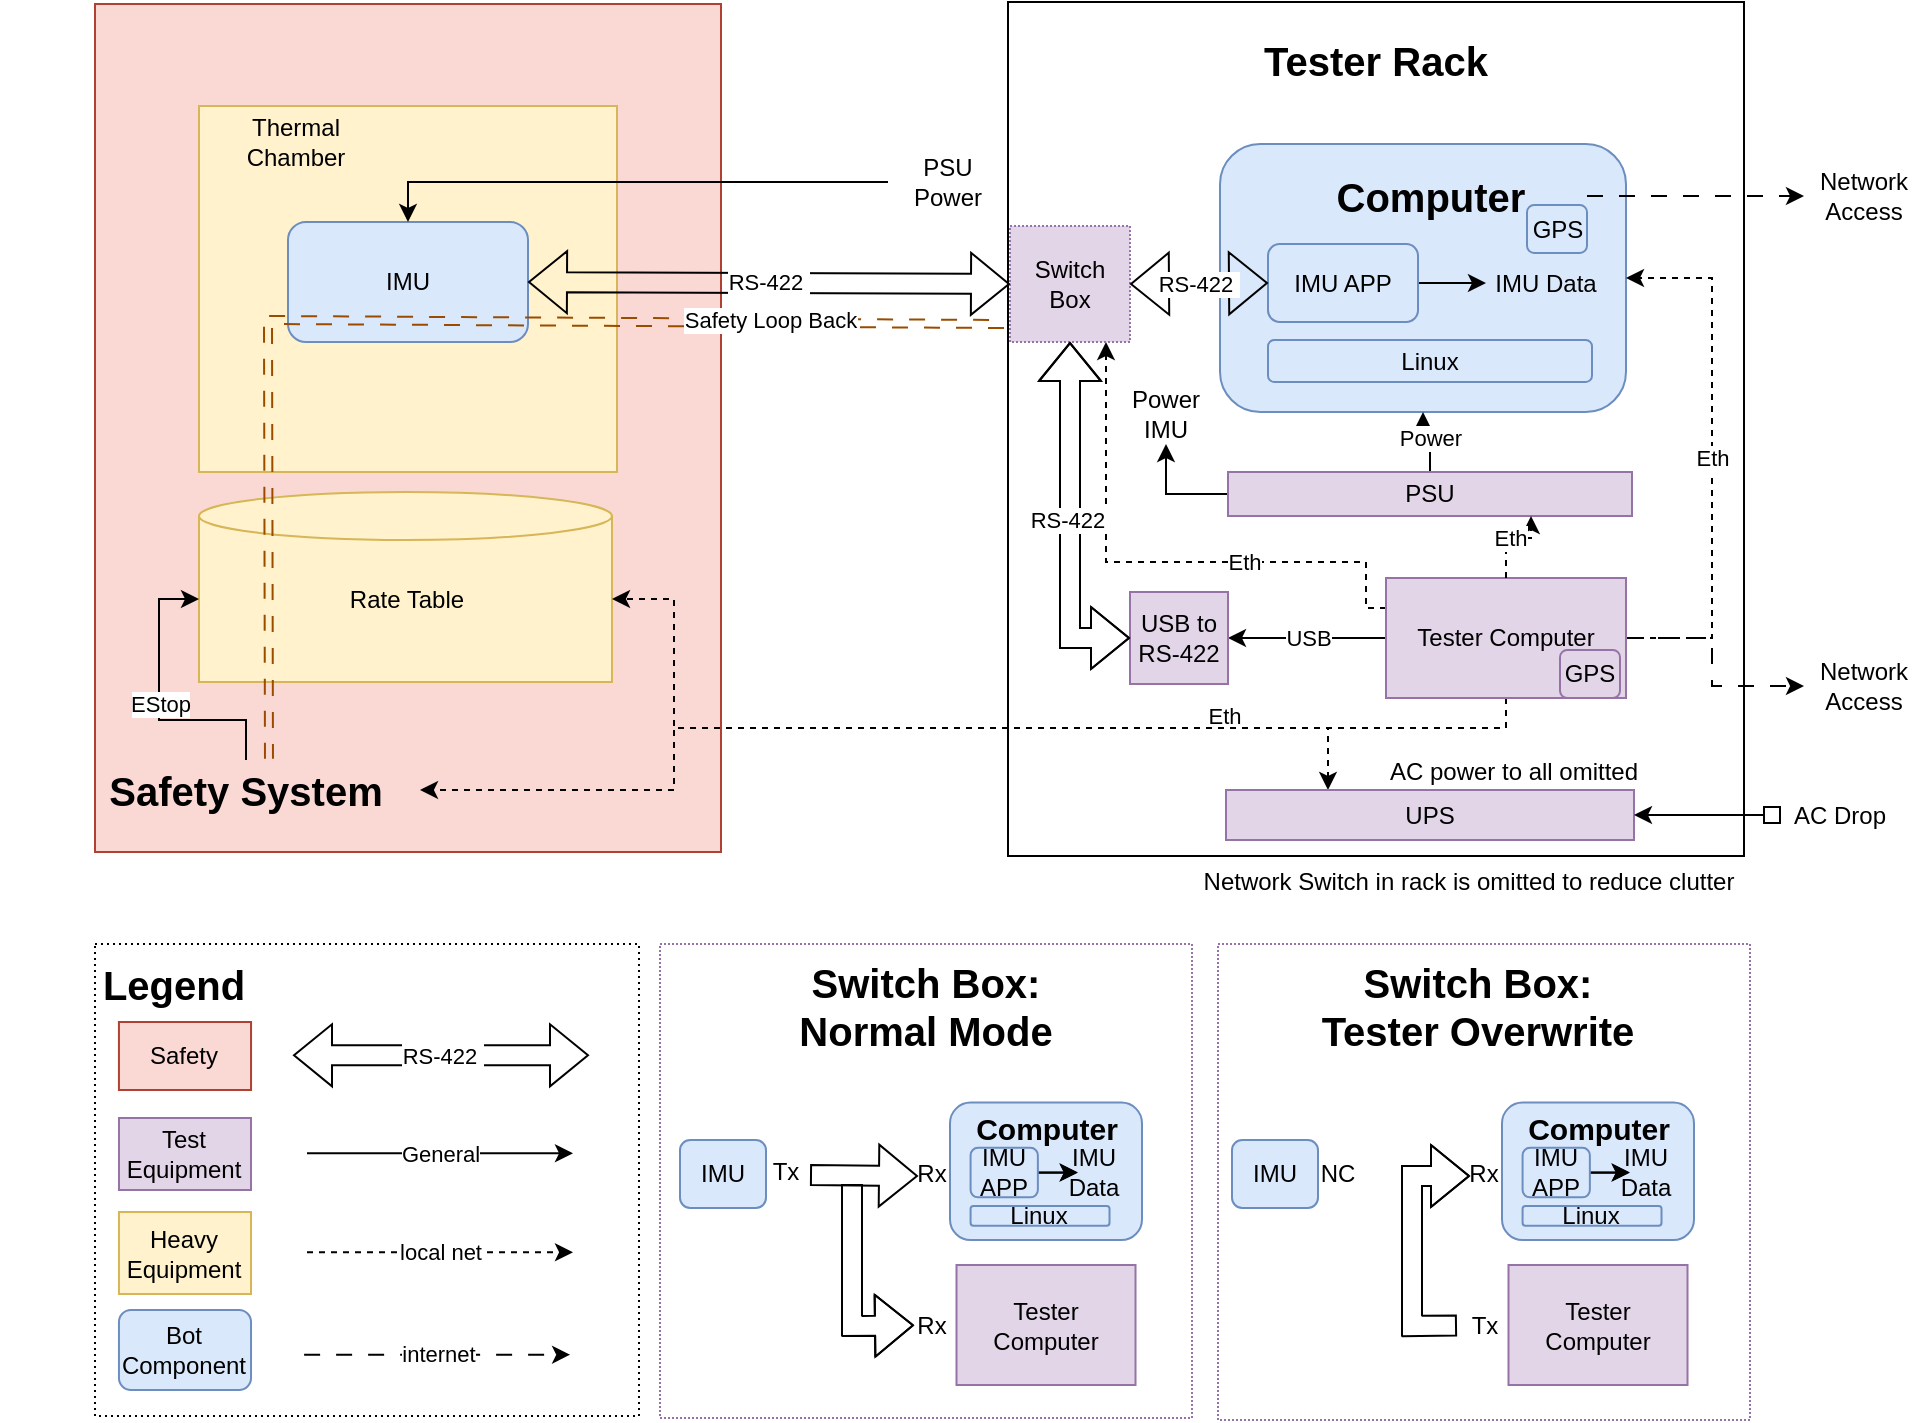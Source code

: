 <mxfile version="24.7.17">
  <diagram name="Page-1" id="1FMrCQv3S7Skx4EnnE7l">
    <mxGraphModel dx="1219" dy="510" grid="0" gridSize="10" guides="1" tooltips="1" connect="1" arrows="1" fold="1" page="0" pageScale="1" pageWidth="850" pageHeight="1100" math="0" shadow="0">
      <root>
        <mxCell id="0" />
        <mxCell id="1" parent="0" />
        <mxCell id="NEaOx5RQjIk3s6qIjvgQ-43" value="" style="rounded=0;whiteSpace=wrap;html=1;" parent="1" vertex="1">
          <mxGeometry x="347" y="8" width="368" height="427" as="geometry" />
        </mxCell>
        <mxCell id="NEaOx5RQjIk3s6qIjvgQ-14" value="" style="rounded=0;whiteSpace=wrap;html=1;fillColor=#fad9d5;strokeColor=#ae4132;" parent="1" vertex="1">
          <mxGeometry x="-109.5" y="9" width="313" height="424" as="geometry" />
        </mxCell>
        <mxCell id="wB7Wqj7tAjdoLTKjcVxi-4" value="&lt;div style=&quot;&quot;&gt;&lt;br&gt;&lt;/div&gt;" style="rounded=0;whiteSpace=wrap;html=1;fillColor=#fff2cc;align=center;strokeColor=#d6b656;" parent="1" vertex="1">
          <mxGeometry x="-57.5" y="60" width="209" height="183" as="geometry" />
        </mxCell>
        <mxCell id="NEaOx5RQjIk3s6qIjvgQ-10" value="Rate Table" style="rounded=0;whiteSpace=wrap;html=1;fillColor=#fff2cc;strokeColor=#d6b656;align=center;" parent="1" vertex="1">
          <mxGeometry x="-57.5" y="265" width="206.5" height="83" as="geometry" />
        </mxCell>
        <mxCell id="NEaOx5RQjIk3s6qIjvgQ-1" value="Thermal Chamber" style="text;html=1;align=center;verticalAlign=middle;whiteSpace=wrap;rounded=0;" parent="1" vertex="1">
          <mxGeometry x="-39" y="63" width="60" height="30" as="geometry" />
        </mxCell>
        <mxCell id="NEaOx5RQjIk3s6qIjvgQ-7" value="" style="group" parent="1" vertex="1" connectable="0">
          <mxGeometry x="453" y="79" width="203" height="134" as="geometry" />
        </mxCell>
        <mxCell id="wB7Wqj7tAjdoLTKjcVxi-2" value="" style="rounded=1;whiteSpace=wrap;html=1;fillColor=#dae8fc;strokeColor=#6c8ebf;movable=1;resizable=1;rotatable=1;deletable=1;editable=1;locked=0;connectable=1;" parent="NEaOx5RQjIk3s6qIjvgQ-7" vertex="1">
          <mxGeometry width="203" height="134" as="geometry" />
        </mxCell>
        <mxCell id="NEaOx5RQjIk3s6qIjvgQ-2" value="Linux" style="rounded=1;whiteSpace=wrap;html=1;fillColor=#dae8fc;strokeColor=#6c8ebf;movable=1;resizable=1;rotatable=1;deletable=1;editable=1;locked=0;connectable=1;" parent="NEaOx5RQjIk3s6qIjvgQ-7" vertex="1">
          <mxGeometry x="24" y="98" width="162" height="21" as="geometry" />
        </mxCell>
        <mxCell id="NEaOx5RQjIk3s6qIjvgQ-3" value="&lt;div&gt;&lt;b style=&quot;background-color: initial; font-size: 20px;&quot;&gt;Computer&lt;/b&gt;&lt;br&gt;&lt;/div&gt;" style="text;html=1;align=center;verticalAlign=middle;whiteSpace=wrap;rounded=0;movable=1;resizable=1;rotatable=1;deletable=1;editable=1;locked=0;connectable=1;" parent="NEaOx5RQjIk3s6qIjvgQ-7" vertex="1">
          <mxGeometry x="26.5" y="11" width="157" height="30" as="geometry" />
        </mxCell>
        <mxCell id="NEaOx5RQjIk3s6qIjvgQ-6" value="" style="edgeStyle=orthogonalEdgeStyle;rounded=0;orthogonalLoop=1;jettySize=auto;html=1;movable=1;resizable=1;rotatable=1;deletable=1;editable=1;locked=0;connectable=1;" parent="NEaOx5RQjIk3s6qIjvgQ-7" source="NEaOx5RQjIk3s6qIjvgQ-4" target="NEaOx5RQjIk3s6qIjvgQ-5" edge="1">
          <mxGeometry relative="1" as="geometry" />
        </mxCell>
        <mxCell id="NEaOx5RQjIk3s6qIjvgQ-4" value="IMU APP" style="rounded=1;whiteSpace=wrap;html=1;fillColor=#dae8fc;strokeColor=#6c8ebf;movable=1;resizable=1;rotatable=1;deletable=1;editable=1;locked=0;connectable=1;" parent="NEaOx5RQjIk3s6qIjvgQ-7" vertex="1">
          <mxGeometry x="24" y="50" width="75" height="39" as="geometry" />
        </mxCell>
        <mxCell id="NEaOx5RQjIk3s6qIjvgQ-5" value="IMU Data" style="text;html=1;align=center;verticalAlign=middle;whiteSpace=wrap;rounded=0;movable=1;resizable=1;rotatable=1;deletable=1;editable=1;locked=0;connectable=1;" parent="NEaOx5RQjIk3s6qIjvgQ-7" vertex="1">
          <mxGeometry x="133" y="54.5" width="60" height="30" as="geometry" />
        </mxCell>
        <mxCell id="9VwrN790wKmCAmUQm6ed-8" value="GPS" style="rounded=1;whiteSpace=wrap;html=1;fillColor=#dae8fc;strokeColor=#6c8ebf;" parent="NEaOx5RQjIk3s6qIjvgQ-7" vertex="1">
          <mxGeometry x="153.5" y="30.5" width="30" height="24" as="geometry" />
        </mxCell>
        <mxCell id="NEaOx5RQjIk3s6qIjvgQ-8" value="" style="ellipse;whiteSpace=wrap;html=1;fillColor=#fff2cc;strokeColor=#d6b656;" parent="1" vertex="1">
          <mxGeometry x="-57.5" y="253" width="206.5" height="24" as="geometry" />
        </mxCell>
        <mxCell id="NEaOx5RQjIk3s6qIjvgQ-19" value="Eth" style="edgeStyle=orthogonalEdgeStyle;rounded=0;orthogonalLoop=1;jettySize=auto;html=1;exitX=0.25;exitY=1;exitDx=0;exitDy=0;entryX=1;entryY=0.5;entryDx=0;entryDy=0;dashed=1;" parent="1" source="NEaOx5RQjIk3s6qIjvgQ-11" target="NEaOx5RQjIk3s6qIjvgQ-10" edge="1">
          <mxGeometry x="-0.332" y="-6" relative="1" as="geometry">
            <Array as="points">
              <mxPoint x="596" y="356" />
              <mxPoint x="596" y="371" />
              <mxPoint x="180" y="371" />
              <mxPoint x="180" y="307" />
            </Array>
            <mxPoint as="offset" />
          </mxGeometry>
        </mxCell>
        <mxCell id="NEaOx5RQjIk3s6qIjvgQ-20" style="edgeStyle=orthogonalEdgeStyle;rounded=0;orthogonalLoop=1;jettySize=auto;html=1;entryX=1;entryY=0.5;entryDx=0;entryDy=0;exitX=0.25;exitY=1;exitDx=0;exitDy=0;dashed=1;" parent="1" source="NEaOx5RQjIk3s6qIjvgQ-11" target="NEaOx5RQjIk3s6qIjvgQ-15" edge="1">
          <mxGeometry relative="1" as="geometry">
            <Array as="points">
              <mxPoint x="596" y="356" />
              <mxPoint x="596" y="371" />
              <mxPoint x="180" y="371" />
              <mxPoint x="180" y="402" />
            </Array>
          </mxGeometry>
        </mxCell>
        <mxCell id="NEaOx5RQjIk3s6qIjvgQ-23" value="Eth" style="edgeStyle=orthogonalEdgeStyle;rounded=0;orthogonalLoop=1;jettySize=auto;html=1;entryX=1;entryY=0.5;entryDx=0;entryDy=0;dashed=1;exitX=1;exitY=0.5;exitDx=0;exitDy=0;" parent="1" source="NEaOx5RQjIk3s6qIjvgQ-11" target="wB7Wqj7tAjdoLTKjcVxi-2" edge="1">
          <mxGeometry relative="1" as="geometry">
            <Array as="points">
              <mxPoint x="699" y="326" />
              <mxPoint x="699" y="146" />
            </Array>
          </mxGeometry>
        </mxCell>
        <mxCell id="NEaOx5RQjIk3s6qIjvgQ-27" style="edgeStyle=orthogonalEdgeStyle;rounded=0;orthogonalLoop=1;jettySize=auto;html=1;entryX=0;entryY=0.5;entryDx=0;entryDy=0;dashed=1;dashPattern=8 8;" parent="1" source="NEaOx5RQjIk3s6qIjvgQ-11" target="NEaOx5RQjIk3s6qIjvgQ-26" edge="1">
          <mxGeometry relative="1" as="geometry">
            <Array as="points">
              <mxPoint x="699" y="326" />
              <mxPoint x="699" y="350" />
            </Array>
          </mxGeometry>
        </mxCell>
        <mxCell id="SismuHc5Ck06RcsYCc63-5" style="edgeStyle=orthogonalEdgeStyle;rounded=0;orthogonalLoop=1;jettySize=auto;html=1;exitX=0.5;exitY=1;exitDx=0;exitDy=0;entryX=0.25;entryY=0;entryDx=0;entryDy=0;dashed=1;" parent="1" source="NEaOx5RQjIk3s6qIjvgQ-11" target="NEaOx5RQjIk3s6qIjvgQ-13" edge="1">
          <mxGeometry relative="1" as="geometry">
            <Array as="points">
              <mxPoint x="596" y="371" />
              <mxPoint x="507" y="371" />
            </Array>
          </mxGeometry>
        </mxCell>
        <mxCell id="SismuHc5Ck06RcsYCc63-6" value="USB" style="edgeStyle=orthogonalEdgeStyle;rounded=0;orthogonalLoop=1;jettySize=auto;html=1;exitX=0;exitY=0.5;exitDx=0;exitDy=0;entryX=1;entryY=0.5;entryDx=0;entryDy=0;" parent="1" source="NEaOx5RQjIk3s6qIjvgQ-11" target="NEaOx5RQjIk3s6qIjvgQ-33" edge="1">
          <mxGeometry relative="1" as="geometry" />
        </mxCell>
        <mxCell id="SismuHc5Ck06RcsYCc63-7" value="Eth" style="edgeStyle=orthogonalEdgeStyle;rounded=0;orthogonalLoop=1;jettySize=auto;html=1;exitX=0;exitY=0.25;exitDx=0;exitDy=0;dashed=1;" parent="1" source="NEaOx5RQjIk3s6qIjvgQ-11" target="NEaOx5RQjIk3s6qIjvgQ-46" edge="1">
          <mxGeometry x="-0.308" relative="1" as="geometry">
            <Array as="points">
              <mxPoint x="526" y="311" />
              <mxPoint x="526" y="288" />
              <mxPoint x="396" y="288" />
            </Array>
            <mxPoint as="offset" />
          </mxGeometry>
        </mxCell>
        <mxCell id="NEaOx5RQjIk3s6qIjvgQ-11" value="Tester Computer" style="rounded=0;whiteSpace=wrap;html=1;fillColor=#e1d5e7;strokeColor=#9673a6;" parent="1" vertex="1">
          <mxGeometry x="536" y="296" width="120" height="60" as="geometry" />
        </mxCell>
        <mxCell id="NEaOx5RQjIk3s6qIjvgQ-37" value="Power" style="edgeStyle=orthogonalEdgeStyle;rounded=0;orthogonalLoop=1;jettySize=auto;html=1;entryX=0.5;entryY=1;entryDx=0;entryDy=0;" parent="1" source="NEaOx5RQjIk3s6qIjvgQ-12" target="wB7Wqj7tAjdoLTKjcVxi-2" edge="1">
          <mxGeometry relative="1" as="geometry" />
        </mxCell>
        <mxCell id="NEaOx5RQjIk3s6qIjvgQ-39" style="edgeStyle=orthogonalEdgeStyle;rounded=0;orthogonalLoop=1;jettySize=auto;html=1;entryX=0.5;entryY=1;entryDx=0;entryDy=0;" parent="1" source="NEaOx5RQjIk3s6qIjvgQ-12" target="NEaOx5RQjIk3s6qIjvgQ-38" edge="1">
          <mxGeometry relative="1" as="geometry" />
        </mxCell>
        <mxCell id="NEaOx5RQjIk3s6qIjvgQ-12" value="PSU" style="rounded=0;whiteSpace=wrap;html=1;fillColor=#e1d5e7;strokeColor=#9673a6;" parent="1" vertex="1">
          <mxGeometry x="457" y="243" width="202" height="22" as="geometry" />
        </mxCell>
        <mxCell id="NEaOx5RQjIk3s6qIjvgQ-13" value="UPS" style="rounded=0;whiteSpace=wrap;html=1;fillColor=#e1d5e7;strokeColor=#9673a6;" parent="1" vertex="1">
          <mxGeometry x="456" y="402" width="204" height="25" as="geometry" />
        </mxCell>
        <mxCell id="NEaOx5RQjIk3s6qIjvgQ-16" value="" style="shape=image;verticalLabelPosition=bottom;labelBackgroundColor=default;verticalAlign=top;aspect=fixed;imageAspect=0;image=https://www.ideal-aerosmith.com/wp-content/uploads/2017/08/Ideal-Aerosmith-1572P-Two-Axis-Positioning-Rate-Table.png;" parent="1" vertex="1">
          <mxGeometry x="-1.55" y="190" width="102.22" height="93.87" as="geometry" />
        </mxCell>
        <mxCell id="NEaOx5RQjIk3s6qIjvgQ-17" value="EStop" style="edgeStyle=orthogonalEdgeStyle;rounded=0;orthogonalLoop=1;jettySize=auto;html=1;exitX=0.5;exitY=0;exitDx=0;exitDy=0;entryX=0;entryY=0.5;entryDx=0;entryDy=0;" parent="1" source="NEaOx5RQjIk3s6qIjvgQ-15" target="NEaOx5RQjIk3s6qIjvgQ-10" edge="1">
          <mxGeometry relative="1" as="geometry" />
        </mxCell>
        <mxCell id="NEaOx5RQjIk3s6qIjvgQ-15" value="&lt;font style=&quot;font-size: 20px;&quot;&gt;&lt;b&gt;Safety System&lt;/b&gt;&lt;/font&gt;" style="text;html=1;align=center;verticalAlign=middle;whiteSpace=wrap;rounded=0;" parent="1" vertex="1">
          <mxGeometry x="-121" y="387" width="174" height="30" as="geometry" />
        </mxCell>
        <mxCell id="wB7Wqj7tAjdoLTKjcVxi-1" value="IMU" style="rounded=1;whiteSpace=wrap;html=1;fillColor=#dae8fc;strokeColor=#6c8ebf;" parent="1" vertex="1">
          <mxGeometry x="-13" y="118" width="120" height="60" as="geometry" />
        </mxCell>
        <mxCell id="NEaOx5RQjIk3s6qIjvgQ-22" value="Eth" style="edgeStyle=orthogonalEdgeStyle;rounded=0;orthogonalLoop=1;jettySize=auto;html=1;entryX=0.75;entryY=1;entryDx=0;entryDy=0;dashed=1;" parent="1" source="NEaOx5RQjIk3s6qIjvgQ-11" target="NEaOx5RQjIk3s6qIjvgQ-12" edge="1">
          <mxGeometry relative="1" as="geometry" />
        </mxCell>
        <mxCell id="NEaOx5RQjIk3s6qIjvgQ-24" value="Network Access" style="text;html=1;align=center;verticalAlign=middle;whiteSpace=wrap;rounded=0;" parent="1" vertex="1">
          <mxGeometry x="745" y="90" width="60" height="30" as="geometry" />
        </mxCell>
        <mxCell id="NEaOx5RQjIk3s6qIjvgQ-25" style="edgeStyle=orthogonalEdgeStyle;rounded=0;orthogonalLoop=1;jettySize=auto;html=1;entryX=0;entryY=0.5;entryDx=0;entryDy=0;dashed=1;dashPattern=8 8;" parent="1" source="NEaOx5RQjIk3s6qIjvgQ-3" target="NEaOx5RQjIk3s6qIjvgQ-24" edge="1">
          <mxGeometry relative="1" as="geometry" />
        </mxCell>
        <mxCell id="NEaOx5RQjIk3s6qIjvgQ-26" value="Network Access" style="text;html=1;align=center;verticalAlign=middle;whiteSpace=wrap;rounded=0;" parent="1" vertex="1">
          <mxGeometry x="745" y="335" width="60" height="30" as="geometry" />
        </mxCell>
        <mxCell id="NEaOx5RQjIk3s6qIjvgQ-29" style="edgeStyle=orthogonalEdgeStyle;rounded=0;orthogonalLoop=1;jettySize=auto;html=1;entryX=1;entryY=0.5;entryDx=0;entryDy=0;startArrow=box;startFill=0;" parent="1" source="NEaOx5RQjIk3s6qIjvgQ-28" target="NEaOx5RQjIk3s6qIjvgQ-13" edge="1">
          <mxGeometry relative="1" as="geometry" />
        </mxCell>
        <mxCell id="NEaOx5RQjIk3s6qIjvgQ-28" value="AC Drop" style="text;html=1;align=center;verticalAlign=middle;whiteSpace=wrap;rounded=0;" parent="1" vertex="1">
          <mxGeometry x="733" y="399.5" width="60" height="30" as="geometry" />
        </mxCell>
        <mxCell id="NEaOx5RQjIk3s6qIjvgQ-38" value="Power IMU" style="text;html=1;align=center;verticalAlign=middle;whiteSpace=wrap;rounded=0;" parent="1" vertex="1">
          <mxGeometry x="396" y="199" width="60" height="30" as="geometry" />
        </mxCell>
        <mxCell id="NEaOx5RQjIk3s6qIjvgQ-41" style="edgeStyle=orthogonalEdgeStyle;rounded=0;orthogonalLoop=1;jettySize=auto;html=1;entryX=0.5;entryY=0;entryDx=0;entryDy=0;" parent="1" source="NEaOx5RQjIk3s6qIjvgQ-40" target="wB7Wqj7tAjdoLTKjcVxi-1" edge="1">
          <mxGeometry relative="1" as="geometry" />
        </mxCell>
        <mxCell id="NEaOx5RQjIk3s6qIjvgQ-40" value="PSU Power" style="text;html=1;align=center;verticalAlign=middle;whiteSpace=wrap;rounded=0;" parent="1" vertex="1">
          <mxGeometry x="287" y="83" width="60" height="30" as="geometry" />
        </mxCell>
        <mxCell id="NEaOx5RQjIk3s6qIjvgQ-42" value="AC power to all omitted" style="text;html=1;align=center;verticalAlign=middle;whiteSpace=wrap;rounded=0;" parent="1" vertex="1">
          <mxGeometry x="536" y="378" width="128" height="30" as="geometry" />
        </mxCell>
        <mxCell id="NEaOx5RQjIk3s6qIjvgQ-44" value="&lt;font style=&quot;font-size: 20px;&quot;&gt;&lt;b&gt;Tester Rack&lt;/b&gt;&lt;/font&gt;" style="text;html=1;align=center;verticalAlign=middle;whiteSpace=wrap;rounded=0;" parent="1" vertex="1">
          <mxGeometry x="444" y="22" width="174" height="30" as="geometry" />
        </mxCell>
        <mxCell id="NEaOx5RQjIk3s6qIjvgQ-48" value="Network Switch in rack is omitted to reduce clutter" style="text;html=1;align=center;verticalAlign=middle;whiteSpace=wrap;rounded=0;" parent="1" vertex="1">
          <mxGeometry x="437" y="433" width="281" height="30" as="geometry" />
        </mxCell>
        <mxCell id="NEaOx5RQjIk3s6qIjvgQ-49" value="&lt;font style=&quot;font-size: 20px;&quot;&gt;&lt;b&gt;Legend&lt;/b&gt;&lt;/font&gt;" style="text;html=1;align=center;verticalAlign=middle;whiteSpace=wrap;rounded=0;" parent="1" vertex="1">
          <mxGeometry x="-157" y="484" width="174" height="30" as="geometry" />
        </mxCell>
        <mxCell id="NEaOx5RQjIk3s6qIjvgQ-50" value="Safety" style="rounded=0;whiteSpace=wrap;html=1;fillColor=#fad9d5;strokeColor=#ae4132;" parent="1" vertex="1">
          <mxGeometry x="-97.53" y="518" width="66.05" height="34" as="geometry" />
        </mxCell>
        <mxCell id="NEaOx5RQjIk3s6qIjvgQ-51" value="" style="rounded=0;whiteSpace=wrap;html=1;fillColor=none;dashed=1;dashPattern=1 2;shadow=0;glass=0;" parent="1" vertex="1">
          <mxGeometry x="-109.5" y="479" width="272" height="236" as="geometry" />
        </mxCell>
        <mxCell id="NEaOx5RQjIk3s6qIjvgQ-52" value="Test Equipment" style="rounded=0;whiteSpace=wrap;html=1;fillColor=#e1d5e7;strokeColor=#9673a6;" parent="1" vertex="1">
          <mxGeometry x="-97.505" y="566" width="66" height="36" as="geometry" />
        </mxCell>
        <mxCell id="NEaOx5RQjIk3s6qIjvgQ-53" value="Heavy Equipment" style="rounded=0;whiteSpace=wrap;html=1;fillColor=#fff2cc;strokeColor=#d6b656;align=center;" parent="1" vertex="1">
          <mxGeometry x="-97.52" y="613" width="66.03" height="41" as="geometry" />
        </mxCell>
        <mxCell id="NEaOx5RQjIk3s6qIjvgQ-54" value="Bot Component" style="rounded=1;whiteSpace=wrap;html=1;fillColor=#dae8fc;strokeColor=#6c8ebf;" parent="1" vertex="1">
          <mxGeometry x="-97.52" y="662" width="66.03" height="40" as="geometry" />
        </mxCell>
        <mxCell id="NEaOx5RQjIk3s6qIjvgQ-55" value="RS-422&amp;nbsp;" style="shape=flexArrow;endArrow=classic;startArrow=classic;html=1;rounded=0;" parent="1" edge="1">
          <mxGeometry width="100" height="100" relative="1" as="geometry">
            <mxPoint x="-10.5" y="534.66" as="sourcePoint" />
            <mxPoint x="137.5" y="534.66" as="targetPoint" />
          </mxGeometry>
        </mxCell>
        <mxCell id="NEaOx5RQjIk3s6qIjvgQ-56" value="General" style="endArrow=classic;html=1;rounded=0;" parent="1" edge="1">
          <mxGeometry width="50" height="50" relative="1" as="geometry">
            <mxPoint x="-3.5" y="583.66" as="sourcePoint" />
            <mxPoint x="129.5" y="583.66" as="targetPoint" />
          </mxGeometry>
        </mxCell>
        <mxCell id="NEaOx5RQjIk3s6qIjvgQ-60" value="local net" style="endArrow=classic;html=1;rounded=0;dashed=1;" parent="1" edge="1">
          <mxGeometry width="50" height="50" relative="1" as="geometry">
            <mxPoint x="-3.5" y="633.16" as="sourcePoint" />
            <mxPoint x="129.5" y="633.16" as="targetPoint" />
          </mxGeometry>
        </mxCell>
        <mxCell id="NEaOx5RQjIk3s6qIjvgQ-61" value="internet" style="endArrow=classic;html=1;rounded=0;dashed=1;dashPattern=8 8;" parent="1" edge="1">
          <mxGeometry width="50" height="50" relative="1" as="geometry">
            <mxPoint x="-4.94" y="684.35" as="sourcePoint" />
            <mxPoint x="128.06" y="684.35" as="targetPoint" />
          </mxGeometry>
        </mxCell>
        <mxCell id="NEaOx5RQjIk3s6qIjvgQ-33" value="USB to RS-422" style="rounded=0;whiteSpace=wrap;html=1;fillColor=#e1d5e7;strokeColor=#9673a6;" parent="1" vertex="1">
          <mxGeometry x="408" y="303" width="49" height="46" as="geometry" />
        </mxCell>
        <mxCell id="SismuHc5Ck06RcsYCc63-2" value="" style="group" parent="1" vertex="1" connectable="0">
          <mxGeometry x="343" y="97" width="76" height="81" as="geometry" />
        </mxCell>
        <mxCell id="NEaOx5RQjIk3s6qIjvgQ-46" value="Switch Box" style="rounded=0;whiteSpace=wrap;html=1;fillColor=#e1d5e7;dashed=1;dashPattern=1 1;strokeColor=#9673a6;" parent="SismuHc5Ck06RcsYCc63-2" vertex="1">
          <mxGeometry x="5" y="23" width="60" height="58" as="geometry" />
        </mxCell>
        <mxCell id="SismuHc5Ck06RcsYCc63-4" value="RS-422&amp;nbsp;" style="shape=flexArrow;endArrow=classic;startArrow=classic;html=1;rounded=0;exitX=0;exitY=0.5;exitDx=0;exitDy=0;entryX=0.5;entryY=1;entryDx=0;entryDy=0;" parent="1" source="NEaOx5RQjIk3s6qIjvgQ-33" target="NEaOx5RQjIk3s6qIjvgQ-46" edge="1">
          <mxGeometry width="100" height="100" relative="1" as="geometry">
            <mxPoint x="149" y="229" as="sourcePoint" />
            <mxPoint x="374" y="195" as="targetPoint" />
            <Array as="points">
              <mxPoint x="378" y="326" />
            </Array>
          </mxGeometry>
        </mxCell>
        <mxCell id="wB7Wqj7tAjdoLTKjcVxi-3" value="RS-422&amp;nbsp;" style="shape=flexArrow;endArrow=classic;startArrow=classic;html=1;rounded=0;exitX=1;exitY=0.5;exitDx=0;exitDy=0;entryX=0;entryY=0.5;entryDx=0;entryDy=0;" parent="1" source="wB7Wqj7tAjdoLTKjcVxi-1" target="NEaOx5RQjIk3s6qIjvgQ-46" edge="1">
          <mxGeometry width="100" height="100" relative="1" as="geometry">
            <mxPoint x="185" y="135" as="sourcePoint" />
            <mxPoint x="375" y="148" as="targetPoint" />
          </mxGeometry>
        </mxCell>
        <mxCell id="VKjuzI3vGvInwff9w9JR-1" value="RS-422&amp;nbsp;" style="shape=flexArrow;endArrow=classic;startArrow=classic;html=1;rounded=0;exitX=1;exitY=0.5;exitDx=0;exitDy=0;entryX=0;entryY=0.5;entryDx=0;entryDy=0;" parent="1" source="NEaOx5RQjIk3s6qIjvgQ-46" target="NEaOx5RQjIk3s6qIjvgQ-4" edge="1">
          <mxGeometry width="100" height="100" relative="1" as="geometry">
            <mxPoint x="407" y="148.26" as="sourcePoint" />
            <mxPoint x="539" y="148.52" as="targetPoint" />
          </mxGeometry>
        </mxCell>
        <mxCell id="VKjuzI3vGvInwff9w9JR-4" value="" style="rounded=0;whiteSpace=wrap;html=1;fillColor=none;dashed=1;dashPattern=1 1;strokeColor=#9673a6;align=left;fillStyle=auto;" parent="1" vertex="1">
          <mxGeometry x="173" y="479" width="266" height="237" as="geometry" />
        </mxCell>
        <mxCell id="VKjuzI3vGvInwff9w9JR-6" value="IMU" style="rounded=1;whiteSpace=wrap;html=1;fillColor=#dae8fc;strokeColor=#6c8ebf;" parent="1" vertex="1">
          <mxGeometry x="183" y="577" width="43" height="34" as="geometry" />
        </mxCell>
        <mxCell id="VKjuzI3vGvInwff9w9JR-7" value="" style="shape=flexArrow;endArrow=classic;startArrow=none;html=1;rounded=0;exitX=1;exitY=0.5;exitDx=0;exitDy=0;startFill=0;" parent="1" edge="1">
          <mxGeometry x="0.242" y="-1" width="100" height="100" relative="1" as="geometry">
            <mxPoint x="248" y="594.5" as="sourcePoint" />
            <mxPoint x="302" y="595" as="targetPoint" />
            <mxPoint as="offset" />
          </mxGeometry>
        </mxCell>
        <mxCell id="VKjuzI3vGvInwff9w9JR-8" value="" style="group" parent="1" vertex="1" connectable="0">
          <mxGeometry x="318" y="563.5" width="96" height="63.5" as="geometry" />
        </mxCell>
        <mxCell id="VKjuzI3vGvInwff9w9JR-9" value="" style="rounded=1;whiteSpace=wrap;html=1;fillColor=#dae8fc;strokeColor=#6c8ebf;movable=1;resizable=1;rotatable=1;deletable=1;editable=1;locked=0;connectable=1;" parent="VKjuzI3vGvInwff9w9JR-8" vertex="1">
          <mxGeometry y="-5.219" width="96" height="68.719" as="geometry" />
        </mxCell>
        <mxCell id="VKjuzI3vGvInwff9w9JR-10" value="Linux" style="rounded=1;whiteSpace=wrap;html=1;fillColor=#dae8fc;strokeColor=#6c8ebf;movable=1;resizable=1;rotatable=1;deletable=1;editable=1;locked=0;connectable=1;" parent="VKjuzI3vGvInwff9w9JR-8" vertex="1">
          <mxGeometry x="10.292" y="46.44" width="69.469" height="9.951" as="geometry" />
        </mxCell>
        <mxCell id="VKjuzI3vGvInwff9w9JR-11" value="&lt;div&gt;&lt;b style=&quot;background-color: initial;&quot;&gt;&lt;font style=&quot;font-size: 15px;&quot;&gt;Computer&lt;/font&gt;&lt;/b&gt;&lt;br&gt;&lt;/div&gt;" style="text;html=1;align=center;verticalAlign=middle;whiteSpace=wrap;rounded=0;movable=1;resizable=1;rotatable=1;deletable=1;editable=1;locked=0;connectable=1;" parent="VKjuzI3vGvInwff9w9JR-8" vertex="1">
          <mxGeometry x="15.44" y="0.002" width="67.325" height="14.216" as="geometry" />
        </mxCell>
        <mxCell id="VKjuzI3vGvInwff9w9JR-12" value="" style="edgeStyle=orthogonalEdgeStyle;rounded=0;orthogonalLoop=1;jettySize=auto;html=1;movable=1;resizable=1;rotatable=1;deletable=1;editable=1;locked=0;connectable=1;" parent="VKjuzI3vGvInwff9w9JR-8" source="VKjuzI3vGvInwff9w9JR-13" target="VKjuzI3vGvInwff9w9JR-14" edge="1">
          <mxGeometry relative="1" as="geometry" />
        </mxCell>
        <mxCell id="VKjuzI3vGvInwff9w9JR-15" value="" style="edgeStyle=orthogonalEdgeStyle;rounded=0;orthogonalLoop=1;jettySize=auto;html=1;" parent="VKjuzI3vGvInwff9w9JR-8" source="VKjuzI3vGvInwff9w9JR-13" target="VKjuzI3vGvInwff9w9JR-14" edge="1">
          <mxGeometry relative="1" as="geometry" />
        </mxCell>
        <mxCell id="VKjuzI3vGvInwff9w9JR-13" value="IMU APP" style="rounded=1;whiteSpace=wrap;html=1;fillColor=#dae8fc;strokeColor=#6c8ebf;movable=1;resizable=1;rotatable=1;deletable=1;editable=1;locked=0;connectable=1;" parent="VKjuzI3vGvInwff9w9JR-8" vertex="1">
          <mxGeometry x="10.292" y="17.397" width="33.641" height="24.782" as="geometry" />
        </mxCell>
        <mxCell id="VKjuzI3vGvInwff9w9JR-14" value="IMU Data" style="text;html=1;align=center;verticalAlign=middle;whiteSpace=wrap;rounded=0;movable=1;resizable=1;rotatable=1;deletable=1;editable=1;locked=0;connectable=1;" parent="VKjuzI3vGvInwff9w9JR-8" vertex="1">
          <mxGeometry x="59.393" y="22.678" width="25.729" height="14.216" as="geometry" />
        </mxCell>
        <mxCell id="VKjuzI3vGvInwff9w9JR-16" value="Tx" style="text;html=1;align=center;verticalAlign=middle;whiteSpace=wrap;rounded=0;" parent="1" vertex="1">
          <mxGeometry x="209" y="580" width="54" height="25" as="geometry" />
        </mxCell>
        <mxCell id="VKjuzI3vGvInwff9w9JR-17" value="Rx" style="text;html=1;align=center;verticalAlign=middle;whiteSpace=wrap;rounded=0;" parent="1" vertex="1">
          <mxGeometry x="282" y="581.5" width="54" height="25" as="geometry" />
        </mxCell>
        <mxCell id="VKjuzI3vGvInwff9w9JR-18" value="Tester Computer" style="rounded=0;whiteSpace=wrap;html=1;fillColor=#e1d5e7;strokeColor=#9673a6;" parent="1" vertex="1">
          <mxGeometry x="321.25" y="639.5" width="89.5" height="60" as="geometry" />
        </mxCell>
        <mxCell id="VKjuzI3vGvInwff9w9JR-21" value="" style="shape=flexArrow;endArrow=classic;startArrow=none;html=1;rounded=0;startFill=0;" parent="1" edge="1">
          <mxGeometry x="0.242" y="-1" width="100" height="100" relative="1" as="geometry">
            <mxPoint x="269" y="599" as="sourcePoint" />
            <mxPoint x="300" y="669.66" as="targetPoint" />
            <mxPoint as="offset" />
            <Array as="points">
              <mxPoint x="269" y="670" />
            </Array>
          </mxGeometry>
        </mxCell>
        <mxCell id="VKjuzI3vGvInwff9w9JR-22" value="Rx" style="text;html=1;align=center;verticalAlign=middle;whiteSpace=wrap;rounded=0;" parent="1" vertex="1">
          <mxGeometry x="282" y="657" width="54" height="25" as="geometry" />
        </mxCell>
        <mxCell id="VKjuzI3vGvInwff9w9JR-23" value="" style="rounded=0;whiteSpace=wrap;html=1;fillColor=none;dashed=1;dashPattern=1 1;strokeColor=#9673a6;align=left;fillStyle=auto;" parent="1" vertex="1">
          <mxGeometry x="452" y="479" width="266" height="238" as="geometry" />
        </mxCell>
        <mxCell id="VKjuzI3vGvInwff9w9JR-24" value="IMU" style="rounded=1;whiteSpace=wrap;html=1;fillColor=#dae8fc;strokeColor=#6c8ebf;" parent="1" vertex="1">
          <mxGeometry x="459" y="577" width="43" height="34" as="geometry" />
        </mxCell>
        <mxCell id="VKjuzI3vGvInwff9w9JR-26" value="" style="group" parent="1" vertex="1" connectable="0">
          <mxGeometry x="594" y="563.5" width="96" height="63.5" as="geometry" />
        </mxCell>
        <mxCell id="VKjuzI3vGvInwff9w9JR-27" value="" style="rounded=1;whiteSpace=wrap;html=1;fillColor=#dae8fc;strokeColor=#6c8ebf;movable=1;resizable=1;rotatable=1;deletable=1;editable=1;locked=0;connectable=1;" parent="VKjuzI3vGvInwff9w9JR-26" vertex="1">
          <mxGeometry y="-5.219" width="96" height="68.719" as="geometry" />
        </mxCell>
        <mxCell id="VKjuzI3vGvInwff9w9JR-28" value="Linux" style="rounded=1;whiteSpace=wrap;html=1;fillColor=#dae8fc;strokeColor=#6c8ebf;movable=1;resizable=1;rotatable=1;deletable=1;editable=1;locked=0;connectable=1;" parent="VKjuzI3vGvInwff9w9JR-26" vertex="1">
          <mxGeometry x="10.292" y="46.44" width="69.469" height="9.951" as="geometry" />
        </mxCell>
        <mxCell id="VKjuzI3vGvInwff9w9JR-29" value="&lt;div&gt;&lt;b style=&quot;background-color: initial;&quot;&gt;&lt;font style=&quot;font-size: 15px;&quot;&gt;Computer&lt;/font&gt;&lt;/b&gt;&lt;br&gt;&lt;/div&gt;" style="text;html=1;align=center;verticalAlign=middle;whiteSpace=wrap;rounded=0;movable=1;resizable=1;rotatable=1;deletable=1;editable=1;locked=0;connectable=1;" parent="VKjuzI3vGvInwff9w9JR-26" vertex="1">
          <mxGeometry x="15.44" y="0.002" width="67.325" height="14.216" as="geometry" />
        </mxCell>
        <mxCell id="VKjuzI3vGvInwff9w9JR-30" value="" style="edgeStyle=orthogonalEdgeStyle;rounded=0;orthogonalLoop=1;jettySize=auto;html=1;movable=1;resizable=1;rotatable=1;deletable=1;editable=1;locked=0;connectable=1;" parent="VKjuzI3vGvInwff9w9JR-26" source="VKjuzI3vGvInwff9w9JR-32" target="VKjuzI3vGvInwff9w9JR-33" edge="1">
          <mxGeometry relative="1" as="geometry" />
        </mxCell>
        <mxCell id="VKjuzI3vGvInwff9w9JR-31" value="" style="edgeStyle=orthogonalEdgeStyle;rounded=0;orthogonalLoop=1;jettySize=auto;html=1;" parent="VKjuzI3vGvInwff9w9JR-26" source="VKjuzI3vGvInwff9w9JR-32" target="VKjuzI3vGvInwff9w9JR-33" edge="1">
          <mxGeometry relative="1" as="geometry" />
        </mxCell>
        <mxCell id="VKjuzI3vGvInwff9w9JR-32" value="IMU APP" style="rounded=1;whiteSpace=wrap;html=1;fillColor=#dae8fc;strokeColor=#6c8ebf;movable=1;resizable=1;rotatable=1;deletable=1;editable=1;locked=0;connectable=1;" parent="VKjuzI3vGvInwff9w9JR-26" vertex="1">
          <mxGeometry x="10.292" y="17.397" width="33.641" height="24.782" as="geometry" />
        </mxCell>
        <mxCell id="VKjuzI3vGvInwff9w9JR-33" value="IMU Data" style="text;html=1;align=center;verticalAlign=middle;whiteSpace=wrap;rounded=0;movable=1;resizable=1;rotatable=1;deletable=1;editable=1;locked=0;connectable=1;" parent="VKjuzI3vGvInwff9w9JR-26" vertex="1">
          <mxGeometry x="59.393" y="22.678" width="25.729" height="14.216" as="geometry" />
        </mxCell>
        <mxCell id="VKjuzI3vGvInwff9w9JR-34" value="NC" style="text;html=1;align=center;verticalAlign=middle;whiteSpace=wrap;rounded=0;" parent="1" vertex="1">
          <mxGeometry x="485" y="581.5" width="54" height="25" as="geometry" />
        </mxCell>
        <mxCell id="VKjuzI3vGvInwff9w9JR-35" value="Rx" style="text;html=1;align=center;verticalAlign=middle;whiteSpace=wrap;rounded=0;" parent="1" vertex="1">
          <mxGeometry x="558" y="581.5" width="54" height="25" as="geometry" />
        </mxCell>
        <mxCell id="VKjuzI3vGvInwff9w9JR-36" value="Tester Computer" style="rounded=0;whiteSpace=wrap;html=1;fillColor=#e1d5e7;strokeColor=#9673a6;" parent="1" vertex="1">
          <mxGeometry x="597.25" y="639.5" width="89.5" height="60" as="geometry" />
        </mxCell>
        <mxCell id="VKjuzI3vGvInwff9w9JR-38" value="Tx" style="text;html=1;align=center;verticalAlign=middle;whiteSpace=wrap;rounded=0;" parent="1" vertex="1">
          <mxGeometry x="571.5" y="657" width="27" height="25" as="geometry" />
        </mxCell>
        <mxCell id="VKjuzI3vGvInwff9w9JR-56" value="&lt;font style=&quot;font-size: 20px;&quot;&gt;&lt;b&gt;Switch Box: Normal Mode&lt;/b&gt;&lt;/font&gt;" style="text;html=1;align=center;verticalAlign=middle;whiteSpace=wrap;rounded=0;" parent="1" vertex="1">
          <mxGeometry x="219" y="495" width="174" height="30" as="geometry" />
        </mxCell>
        <mxCell id="VKjuzI3vGvInwff9w9JR-57" value="&lt;font style=&quot;font-size: 20px;&quot;&gt;&lt;b&gt;Switch Box: Tester Overwrite&lt;/b&gt;&lt;/font&gt;" style="text;html=1;align=center;verticalAlign=middle;whiteSpace=wrap;rounded=0;" parent="1" vertex="1">
          <mxGeometry x="495" y="495" width="174" height="30" as="geometry" />
        </mxCell>
        <mxCell id="VKjuzI3vGvInwff9w9JR-59" value="" style="shape=flexArrow;endArrow=classic;startArrow=none;html=1;rounded=0;startFill=0;" parent="1" source="VKjuzI3vGvInwff9w9JR-38" edge="1">
          <mxGeometry x="0.242" y="-1" width="100" height="100" relative="1" as="geometry">
            <mxPoint x="558" y="676" as="sourcePoint" />
            <mxPoint x="578" y="595" as="targetPoint" />
            <mxPoint as="offset" />
            <Array as="points">
              <mxPoint x="549" y="670" />
              <mxPoint x="549" y="595" />
            </Array>
          </mxGeometry>
        </mxCell>
        <mxCell id="9VwrN790wKmCAmUQm6ed-9" value="GPS" style="rounded=1;whiteSpace=wrap;html=1;fillColor=#e1d5e7;strokeColor=#9673a6;" parent="1" vertex="1">
          <mxGeometry x="623" y="332" width="30" height="24" as="geometry" />
        </mxCell>
        <mxCell id="MXBM1Y1ckpF4FclFjT2j-2" value="Safety Loop Back" style="shape=link;html=1;rounded=0;dashed=1;dashPattern=8 8;exitX=0.566;exitY=-0.019;exitDx=0;exitDy=0;exitPerimeter=0;strokeColor=#994C00;" edge="1" parent="1" source="NEaOx5RQjIk3s6qIjvgQ-15">
          <mxGeometry x="0.6" y="1" width="100" relative="1" as="geometry">
            <mxPoint x="224" y="180" as="sourcePoint" />
            <mxPoint x="345" y="169" as="targetPoint" />
            <Array as="points">
              <mxPoint x="-23" y="167" />
            </Array>
            <mxPoint as="offset" />
          </mxGeometry>
        </mxCell>
      </root>
    </mxGraphModel>
  </diagram>
</mxfile>
